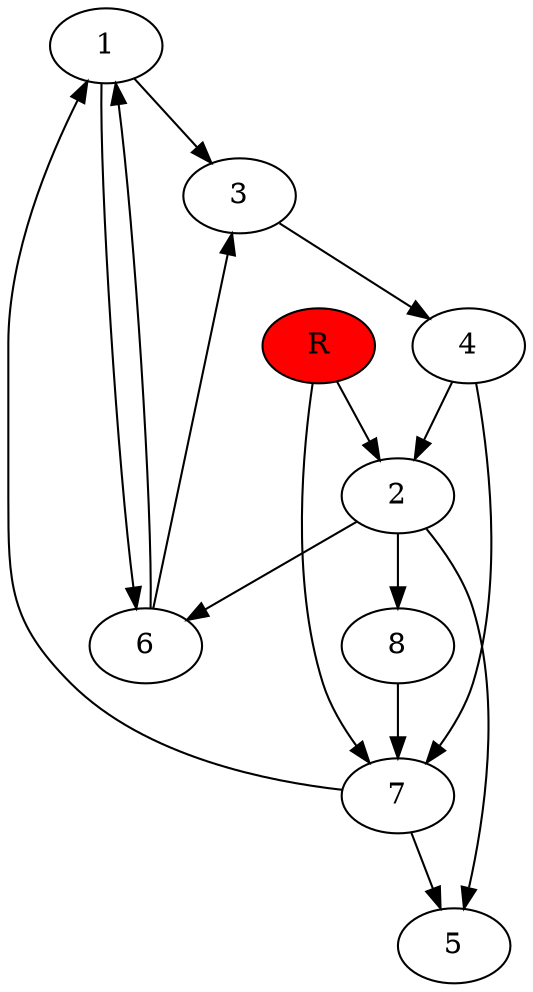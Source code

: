 digraph prb75759 {
	1
	2
	3
	4
	5
	6
	7
	8
	R [fillcolor="#ff0000" style=filled]
	1 -> 3
	1 -> 6
	2 -> 5
	2 -> 6
	2 -> 8
	3 -> 4
	4 -> 2
	4 -> 7
	6 -> 1
	6 -> 3
	7 -> 1
	7 -> 5
	8 -> 7
	R -> 2
	R -> 7
}
